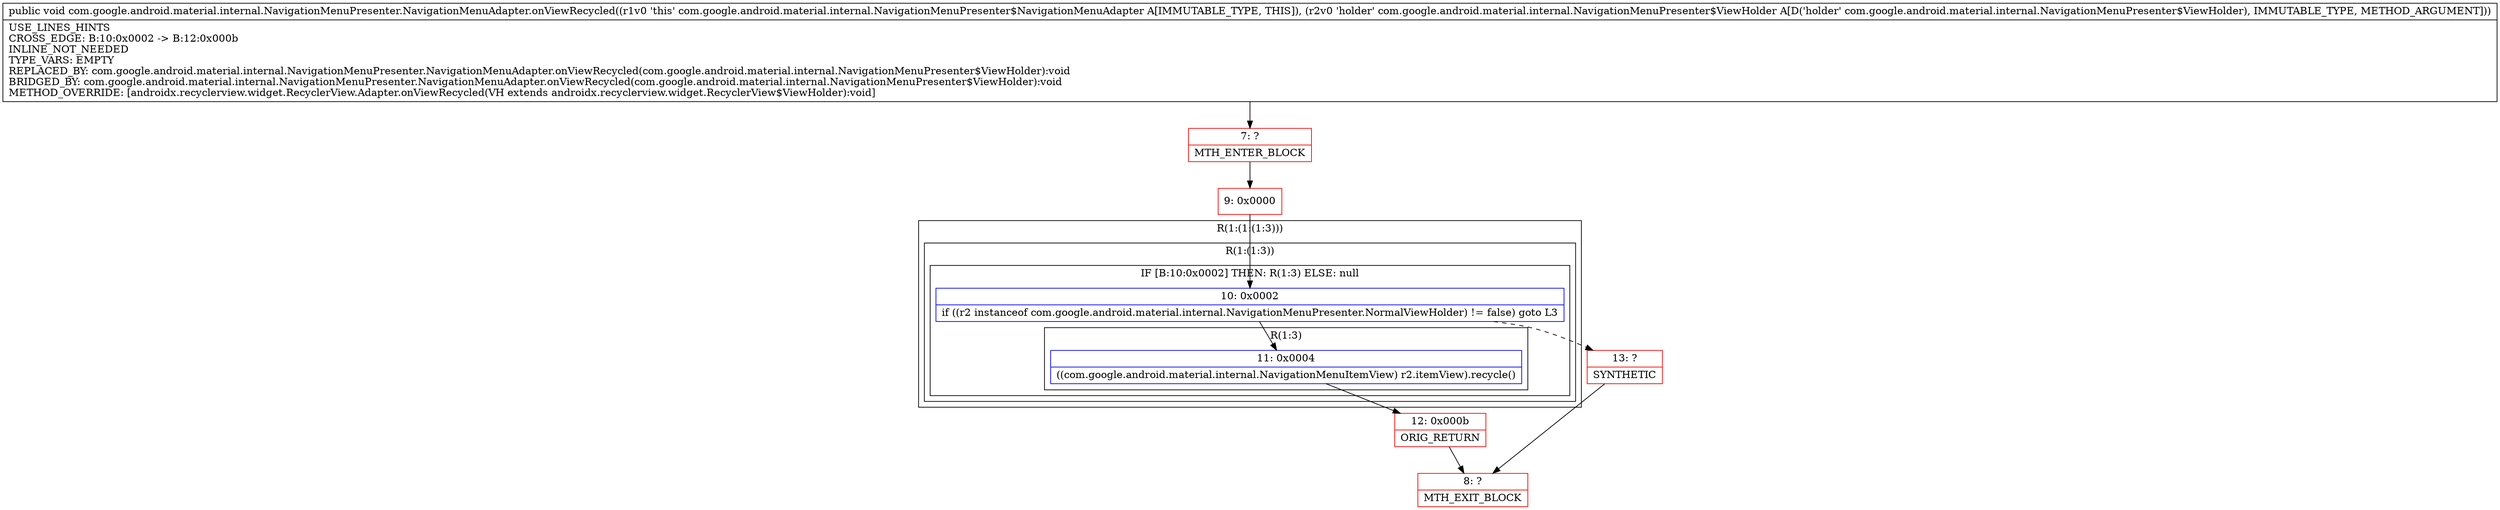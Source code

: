 digraph "CFG forcom.google.android.material.internal.NavigationMenuPresenter.NavigationMenuAdapter.onViewRecycled(Lcom\/google\/android\/material\/internal\/NavigationMenuPresenter$ViewHolder;)V" {
subgraph cluster_Region_660144702 {
label = "R(1:(1:(1:3)))";
node [shape=record,color=blue];
subgraph cluster_Region_1093706286 {
label = "R(1:(1:3))";
node [shape=record,color=blue];
subgraph cluster_IfRegion_109194858 {
label = "IF [B:10:0x0002] THEN: R(1:3) ELSE: null";
node [shape=record,color=blue];
Node_10 [shape=record,label="{10\:\ 0x0002|if ((r2 instanceof com.google.android.material.internal.NavigationMenuPresenter.NormalViewHolder) != false) goto L3\l}"];
subgraph cluster_Region_976523770 {
label = "R(1:3)";
node [shape=record,color=blue];
Node_11 [shape=record,label="{11\:\ 0x0004|((com.google.android.material.internal.NavigationMenuItemView) r2.itemView).recycle()\l}"];
}
}
}
}
Node_7 [shape=record,color=red,label="{7\:\ ?|MTH_ENTER_BLOCK\l}"];
Node_9 [shape=record,color=red,label="{9\:\ 0x0000}"];
Node_12 [shape=record,color=red,label="{12\:\ 0x000b|ORIG_RETURN\l}"];
Node_8 [shape=record,color=red,label="{8\:\ ?|MTH_EXIT_BLOCK\l}"];
Node_13 [shape=record,color=red,label="{13\:\ ?|SYNTHETIC\l}"];
MethodNode[shape=record,label="{public void com.google.android.material.internal.NavigationMenuPresenter.NavigationMenuAdapter.onViewRecycled((r1v0 'this' com.google.android.material.internal.NavigationMenuPresenter$NavigationMenuAdapter A[IMMUTABLE_TYPE, THIS]), (r2v0 'holder' com.google.android.material.internal.NavigationMenuPresenter$ViewHolder A[D('holder' com.google.android.material.internal.NavigationMenuPresenter$ViewHolder), IMMUTABLE_TYPE, METHOD_ARGUMENT]))  | USE_LINES_HINTS\lCROSS_EDGE: B:10:0x0002 \-\> B:12:0x000b\lINLINE_NOT_NEEDED\lTYPE_VARS: EMPTY\lREPLACED_BY: com.google.android.material.internal.NavigationMenuPresenter.NavigationMenuAdapter.onViewRecycled(com.google.android.material.internal.NavigationMenuPresenter$ViewHolder):void\lBRIDGED_BY: com.google.android.material.internal.NavigationMenuPresenter.NavigationMenuAdapter.onViewRecycled(com.google.android.material.internal.NavigationMenuPresenter$ViewHolder):void\lMETHOD_OVERRIDE: [androidx.recyclerview.widget.RecyclerView.Adapter.onViewRecycled(VH extends androidx.recyclerview.widget.RecyclerView$ViewHolder):void]\l}"];
MethodNode -> Node_7;Node_10 -> Node_11;
Node_10 -> Node_13[style=dashed];
Node_11 -> Node_12;
Node_7 -> Node_9;
Node_9 -> Node_10;
Node_12 -> Node_8;
Node_13 -> Node_8;
}

